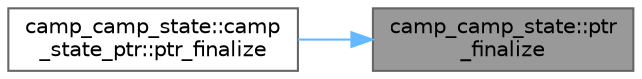 digraph "camp_camp_state::ptr_finalize"
{
 // LATEX_PDF_SIZE
  bgcolor="transparent";
  edge [fontname=Helvetica,fontsize=10,labelfontname=Helvetica,labelfontsize=10];
  node [fontname=Helvetica,fontsize=10,shape=box,height=0.2,width=0.4];
  rankdir="RL";
  Node1 [label="camp_camp_state::ptr\l_finalize",height=0.2,width=0.4,color="gray40", fillcolor="grey60", style="filled", fontcolor="black",tooltip="Finalize a pointer to a camp state."];
  Node1 -> Node2 [dir="back",color="steelblue1",style="solid"];
  Node2 [label="camp_camp_state::camp\l_state_ptr::ptr_finalize",height=0.2,width=0.4,color="grey40", fillcolor="white", style="filled",URL="$structcamp__camp__state_1_1camp__state__ptr.html#a53f70d5e016bd82fb2e5527ff83bf73c",tooltip="Finalize the pointer."];
}
